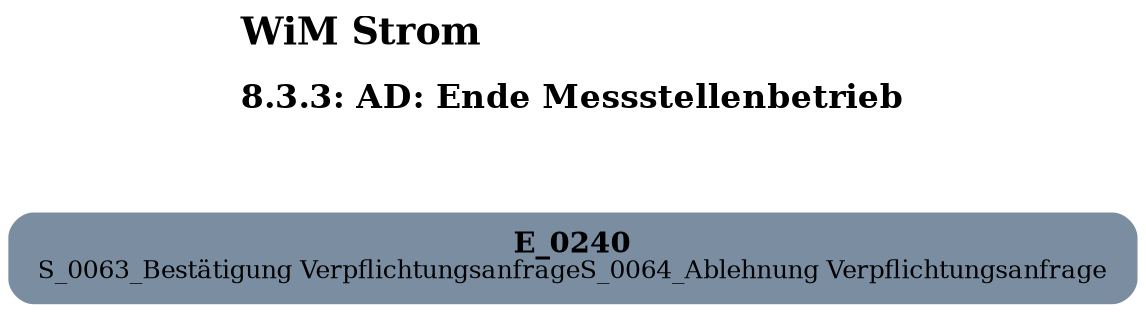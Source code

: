 digraph D {
    labelloc="t";
    label=<<B><FONT POINT-SIZE="18">WiM Strom</FONT></B><BR align="left"/><BR/><B><FONT POINT-SIZE="16">8.3.3: AD: Ende Messstellenbetrieb</FONT></B><BR align="left"/><BR/><BR/><BR/>>;
    ratio="compress";
    concentrate=true;
    pack=true;
    rankdir=TB;
    packmode="array";
    size="20,20";
    "Empty" [margin="0.2,0.12", shape=box, style="filled,rounded", penwidth=0.0, fillcolor="#7a8da1", label=<<B>E_0240</B><BR align="center"/><FONT point-size="12">S_0063_Bestätigung Verpflichtungsanfrage
S_0064_Ablehnung Verpflichtungsanfrage</FONT><BR align="center"/>>];


    bgcolor="transparent";
}